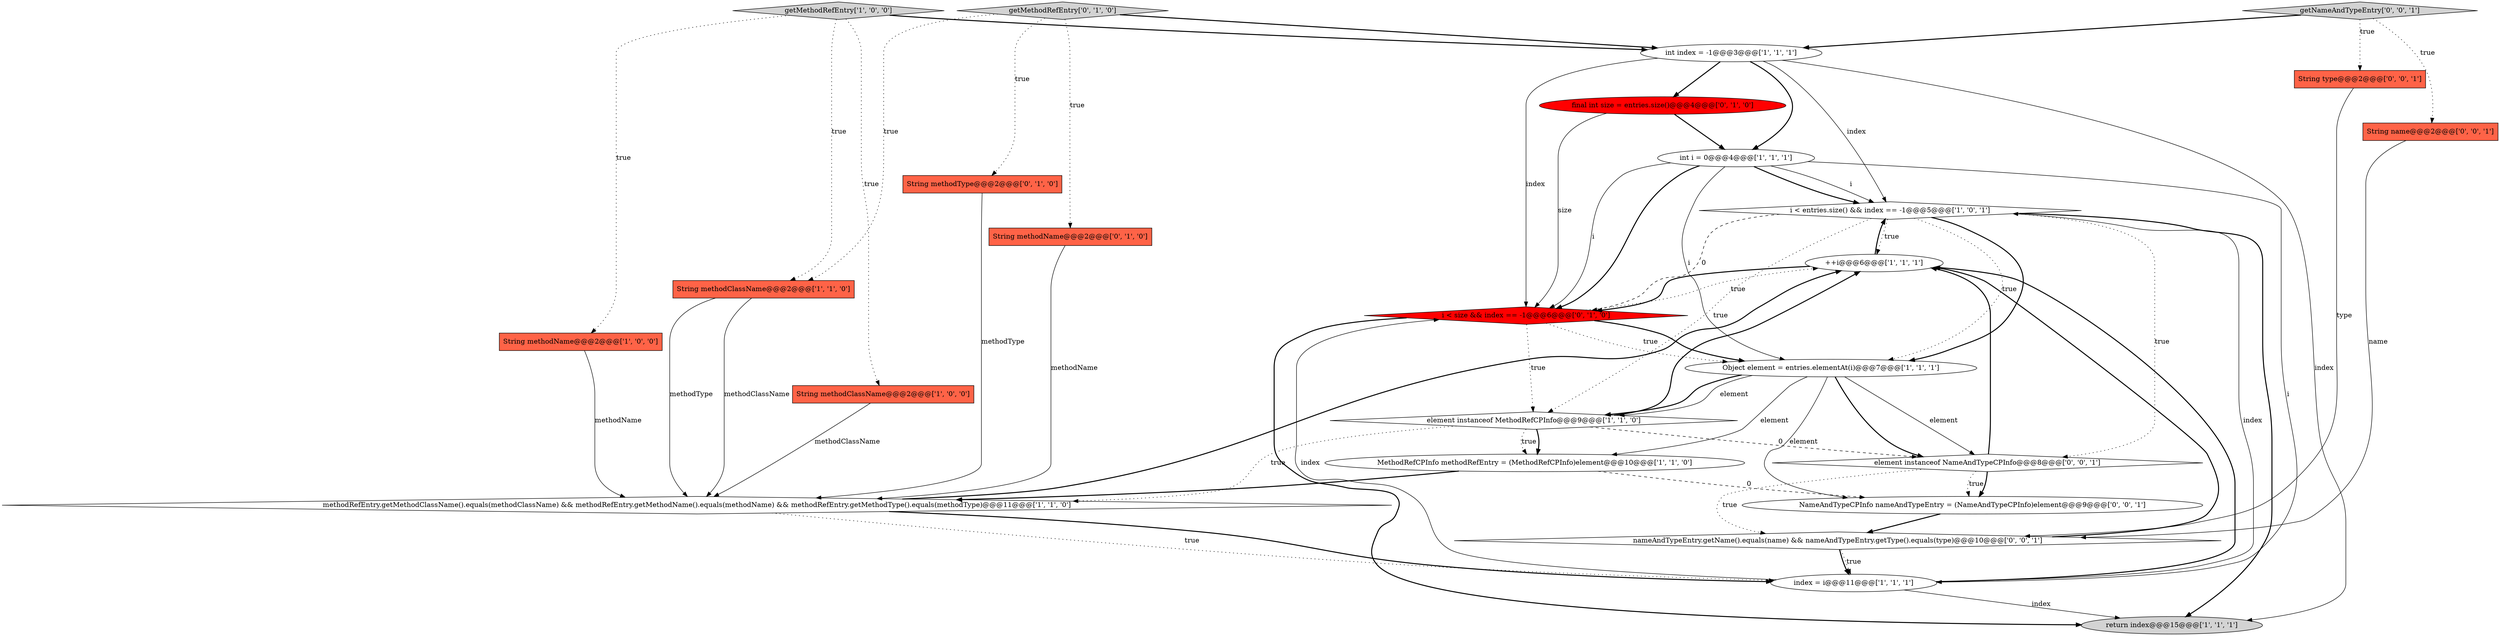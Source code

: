digraph {
2 [style = filled, label = "getMethodRefEntry['1', '0', '0']", fillcolor = lightgray, shape = diamond image = "AAA0AAABBB1BBB"];
5 [style = filled, label = "methodRefEntry.getMethodClassName().equals(methodClassName) && methodRefEntry.getMethodName().equals(methodName) && methodRefEntry.getMethodType().equals(methodType)@@@11@@@['1', '1', '0']", fillcolor = white, shape = diamond image = "AAA0AAABBB1BBB"];
23 [style = filled, label = "nameAndTypeEntry.getName().equals(name) && nameAndTypeEntry.getType().equals(type)@@@10@@@['0', '0', '1']", fillcolor = white, shape = diamond image = "AAA0AAABBB3BBB"];
16 [style = filled, label = "String methodType@@@2@@@['0', '1', '0']", fillcolor = tomato, shape = box image = "AAA0AAABBB2BBB"];
21 [style = filled, label = "String type@@@2@@@['0', '0', '1']", fillcolor = tomato, shape = box image = "AAA0AAABBB3BBB"];
6 [style = filled, label = "++i@@@6@@@['1', '1', '1']", fillcolor = white, shape = ellipse image = "AAA0AAABBB1BBB"];
7 [style = filled, label = "MethodRefCPInfo methodRefEntry = (MethodRefCPInfo)element@@@10@@@['1', '1', '0']", fillcolor = white, shape = ellipse image = "AAA0AAABBB1BBB"];
19 [style = filled, label = "String name@@@2@@@['0', '0', '1']", fillcolor = tomato, shape = box image = "AAA0AAABBB3BBB"];
4 [style = filled, label = "int index = -1@@@3@@@['1', '1', '1']", fillcolor = white, shape = ellipse image = "AAA0AAABBB1BBB"];
14 [style = filled, label = "String methodName@@@2@@@['0', '1', '0']", fillcolor = tomato, shape = box image = "AAA0AAABBB2BBB"];
24 [style = filled, label = "getNameAndTypeEntry['0', '0', '1']", fillcolor = lightgray, shape = diamond image = "AAA0AAABBB3BBB"];
9 [style = filled, label = "Object element = entries.elementAt(i)@@@7@@@['1', '1', '1']", fillcolor = white, shape = ellipse image = "AAA0AAABBB1BBB"];
10 [style = filled, label = "String methodClassName@@@2@@@['1', '1', '0']", fillcolor = tomato, shape = box image = "AAA0AAABBB1BBB"];
11 [style = filled, label = "i < entries.size() && index == -1@@@5@@@['1', '0', '1']", fillcolor = white, shape = diamond image = "AAA0AAABBB1BBB"];
20 [style = filled, label = "NameAndTypeCPInfo nameAndTypeEntry = (NameAndTypeCPInfo)element@@@9@@@['0', '0', '1']", fillcolor = white, shape = ellipse image = "AAA0AAABBB3BBB"];
13 [style = filled, label = "return index@@@15@@@['1', '1', '1']", fillcolor = lightgray, shape = ellipse image = "AAA0AAABBB1BBB"];
12 [style = filled, label = "int i = 0@@@4@@@['1', '1', '1']", fillcolor = white, shape = ellipse image = "AAA0AAABBB1BBB"];
15 [style = filled, label = "i < size && index == -1@@@6@@@['0', '1', '0']", fillcolor = red, shape = diamond image = "AAA1AAABBB2BBB"];
0 [style = filled, label = "element instanceof MethodRefCPInfo@@@9@@@['1', '1', '0']", fillcolor = white, shape = diamond image = "AAA0AAABBB1BBB"];
22 [style = filled, label = "element instanceof NameAndTypeCPInfo@@@8@@@['0', '0', '1']", fillcolor = white, shape = diamond image = "AAA0AAABBB3BBB"];
1 [style = filled, label = "index = i@@@11@@@['1', '1', '1']", fillcolor = white, shape = ellipse image = "AAA0AAABBB1BBB"];
17 [style = filled, label = "final int size = entries.size()@@@4@@@['0', '1', '0']", fillcolor = red, shape = ellipse image = "AAA1AAABBB2BBB"];
8 [style = filled, label = "String methodName@@@2@@@['1', '0', '0']", fillcolor = tomato, shape = box image = "AAA0AAABBB1BBB"];
18 [style = filled, label = "getMethodRefEntry['0', '1', '0']", fillcolor = lightgray, shape = diamond image = "AAA0AAABBB2BBB"];
3 [style = filled, label = "String methodClassName@@@2@@@['1', '0', '0']", fillcolor = tomato, shape = box image = "AAA0AAABBB1BBB"];
9->22 [style = bold, label=""];
2->3 [style = dotted, label="true"];
2->10 [style = dotted, label="true"];
9->22 [style = solid, label="element"];
12->9 [style = solid, label="i"];
15->13 [style = bold, label=""];
0->5 [style = dotted, label="true"];
21->23 [style = solid, label="type"];
9->0 [style = bold, label=""];
4->17 [style = bold, label=""];
22->23 [style = dotted, label="true"];
18->16 [style = dotted, label="true"];
0->6 [style = bold, label=""];
11->15 [style = dashed, label="0"];
12->15 [style = solid, label="i"];
8->5 [style = solid, label="methodName"];
5->1 [style = dotted, label="true"];
12->11 [style = bold, label=""];
1->15 [style = solid, label="index"];
12->15 [style = bold, label=""];
7->20 [style = dashed, label="0"];
9->7 [style = solid, label="element"];
11->9 [style = dotted, label="true"];
0->22 [style = dashed, label="0"];
4->13 [style = solid, label="index"];
11->9 [style = bold, label=""];
15->0 [style = dotted, label="true"];
4->11 [style = solid, label="index"];
1->13 [style = solid, label="index"];
16->5 [style = solid, label="methodType"];
3->5 [style = solid, label="methodClassName"];
2->4 [style = bold, label=""];
18->14 [style = dotted, label="true"];
6->15 [style = bold, label=""];
10->5 [style = solid, label="methodType"];
15->9 [style = dotted, label="true"];
11->22 [style = dotted, label="true"];
19->23 [style = solid, label="name"];
0->7 [style = bold, label=""];
18->10 [style = dotted, label="true"];
5->1 [style = bold, label=""];
1->11 [style = solid, label="index"];
7->5 [style = bold, label=""];
17->12 [style = bold, label=""];
1->6 [style = bold, label=""];
24->4 [style = bold, label=""];
22->20 [style = dotted, label="true"];
23->1 [style = dotted, label="true"];
4->15 [style = solid, label="index"];
5->6 [style = bold, label=""];
18->4 [style = bold, label=""];
22->20 [style = bold, label=""];
20->23 [style = bold, label=""];
14->5 [style = solid, label="methodName"];
15->9 [style = bold, label=""];
9->20 [style = solid, label="element"];
11->6 [style = dotted, label="true"];
15->6 [style = dotted, label="true"];
6->11 [style = bold, label=""];
23->6 [style = bold, label=""];
11->13 [style = bold, label=""];
11->0 [style = dotted, label="true"];
12->1 [style = solid, label="i"];
23->1 [style = bold, label=""];
4->12 [style = bold, label=""];
24->19 [style = dotted, label="true"];
12->11 [style = solid, label="i"];
17->15 [style = solid, label="size"];
10->5 [style = solid, label="methodClassName"];
24->21 [style = dotted, label="true"];
2->8 [style = dotted, label="true"];
0->7 [style = dotted, label="true"];
22->6 [style = bold, label=""];
9->0 [style = solid, label="element"];
}
